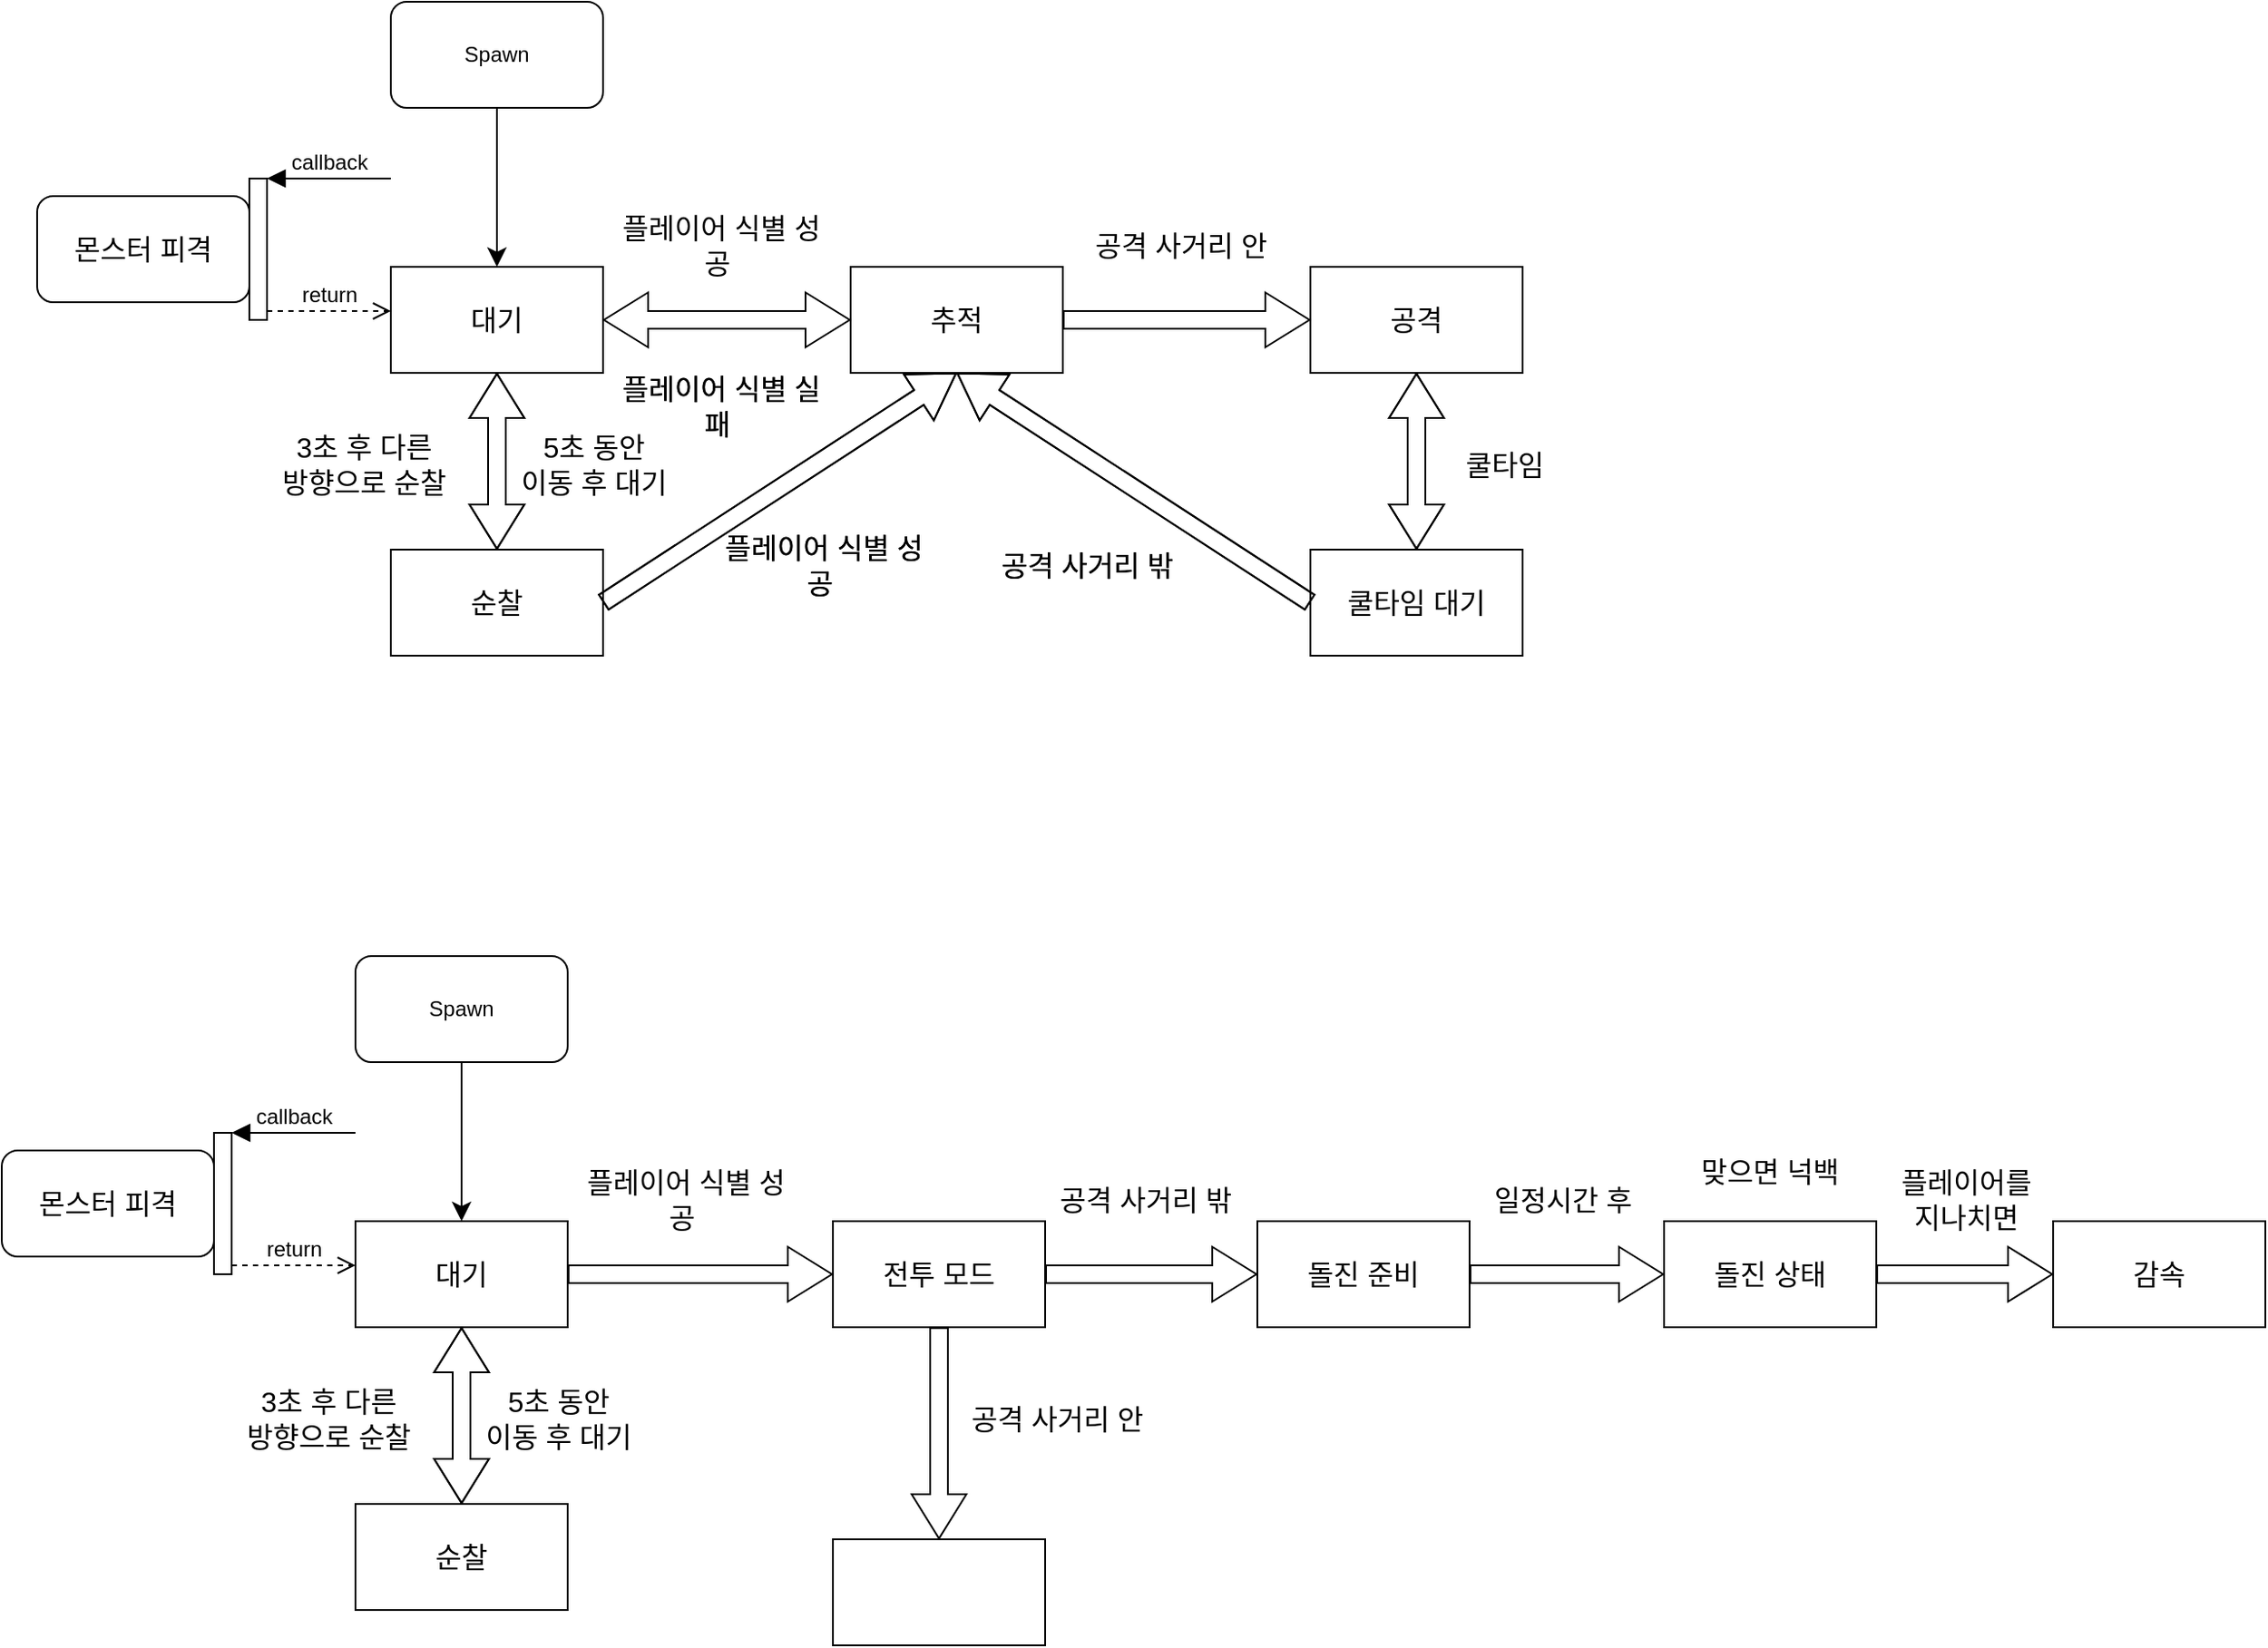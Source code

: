 <mxfile version="21.5.0" type="github">
  <diagram name="페이지-1" id="NF0ddqCpsUM59Y-acMz2">
    <mxGraphModel dx="1434" dy="46" grid="1" gridSize="10" guides="1" tooltips="1" connect="1" arrows="1" fold="1" page="0" pageScale="1" pageWidth="827" pageHeight="1169" background="#ffffff" math="0" shadow="0">
      <root>
        <mxCell id="0" />
        <mxCell id="1" parent="0" />
        <mxCell id="zTI_1WKN3sGvDMDGRpj2-1" value="Spawn" style="rounded=1;whiteSpace=wrap;html=1;" parent="1" vertex="1">
          <mxGeometry x="520.0" y="1060" width="120" height="60" as="geometry" />
        </mxCell>
        <mxCell id="zTI_1WKN3sGvDMDGRpj2-2" value="순찰" style="rounded=0;whiteSpace=wrap;html=1;fontSize=16;" parent="1" vertex="1">
          <mxGeometry x="520" y="1370" width="120" height="60" as="geometry" />
        </mxCell>
        <mxCell id="zTI_1WKN3sGvDMDGRpj2-3" value="순찰" style="rounded=0;whiteSpace=wrap;html=1;fontSize=16;" parent="1" vertex="1">
          <mxGeometry x="520" y="1370" width="120" height="60" as="geometry" />
        </mxCell>
        <mxCell id="zTI_1WKN3sGvDMDGRpj2-4" value="추적" style="rounded=0;whiteSpace=wrap;html=1;fontSize=16;" parent="1" vertex="1">
          <mxGeometry x="780" y="1210" width="120" height="60" as="geometry" />
        </mxCell>
        <mxCell id="zTI_1WKN3sGvDMDGRpj2-5" value="추적" style="rounded=0;whiteSpace=wrap;html=1;fontSize=16;" parent="1" vertex="1">
          <mxGeometry x="780" y="1210" width="120" height="60" as="geometry" />
        </mxCell>
        <mxCell id="zTI_1WKN3sGvDMDGRpj2-6" value="플레이어 식별 성공&amp;nbsp;" style="text;html=1;strokeColor=none;fillColor=none;align=center;verticalAlign=middle;whiteSpace=wrap;rounded=0;fontSize=16;" parent="1" vertex="1">
          <mxGeometry x="650" y="1169" width="114" height="57" as="geometry" />
        </mxCell>
        <mxCell id="zTI_1WKN3sGvDMDGRpj2-7" value="플레이어 식별 실패&amp;nbsp;" style="text;html=1;strokeColor=none;fillColor=none;align=center;verticalAlign=middle;whiteSpace=wrap;rounded=0;fontSize=16;" parent="1" vertex="1">
          <mxGeometry x="650" y="1260" width="114" height="57" as="geometry" />
        </mxCell>
        <mxCell id="zTI_1WKN3sGvDMDGRpj2-8" value="플레이어 식별 실패&amp;nbsp;" style="text;html=1;strokeColor=none;fillColor=none;align=center;verticalAlign=middle;whiteSpace=wrap;rounded=0;fontSize=16;" parent="1" vertex="1">
          <mxGeometry x="650" y="1260" width="114" height="57" as="geometry" />
        </mxCell>
        <mxCell id="zTI_1WKN3sGvDMDGRpj2-9" value="공격 사거리 안" style="text;html=1;strokeColor=none;fillColor=none;align=center;verticalAlign=middle;whiteSpace=wrap;rounded=0;fontSize=16;" parent="1" vertex="1">
          <mxGeometry x="910" y="1169" width="114" height="57" as="geometry" />
        </mxCell>
        <mxCell id="zTI_1WKN3sGvDMDGRpj2-10" value="쿨타임 대기" style="rounded=0;whiteSpace=wrap;html=1;fontSize=16;" parent="1" vertex="1">
          <mxGeometry x="1040" y="1370" width="120" height="60" as="geometry" />
        </mxCell>
        <mxCell id="zTI_1WKN3sGvDMDGRpj2-11" value="쿨타임 대기" style="rounded=0;whiteSpace=wrap;html=1;fontSize=16;" parent="1" vertex="1">
          <mxGeometry x="1040" y="1370" width="120" height="60" as="geometry" />
        </mxCell>
        <mxCell id="zTI_1WKN3sGvDMDGRpj2-12" value="공격" style="rounded=0;whiteSpace=wrap;html=1;fontSize=16;" parent="1" vertex="1">
          <mxGeometry x="1040" y="1210" width="120" height="60" as="geometry" />
        </mxCell>
        <mxCell id="zTI_1WKN3sGvDMDGRpj2-13" value="공격" style="rounded=0;whiteSpace=wrap;html=1;fontSize=16;" parent="1" vertex="1">
          <mxGeometry x="1040" y="1210" width="120" height="60" as="geometry" />
        </mxCell>
        <mxCell id="zTI_1WKN3sGvDMDGRpj2-14" value="대기" style="rounded=0;whiteSpace=wrap;html=1;fontSize=16;" parent="1" vertex="1">
          <mxGeometry x="520" y="1210" width="120" height="60" as="geometry" />
        </mxCell>
        <mxCell id="zTI_1WKN3sGvDMDGRpj2-15" value="대기" style="rounded=0;whiteSpace=wrap;html=1;fontSize=16;" parent="1" vertex="1">
          <mxGeometry x="520" y="1210" width="120" height="60" as="geometry" />
        </mxCell>
        <mxCell id="zTI_1WKN3sGvDMDGRpj2-16" value="" style="shape=flexArrow;endArrow=classic;startArrow=classic;html=1;rounded=0;fontSize=12;startSize=8;endSize=8;curved=1;" parent="1" source="zTI_1WKN3sGvDMDGRpj2-14" target="zTI_1WKN3sGvDMDGRpj2-2" edge="1">
          <mxGeometry width="100" height="100" relative="1" as="geometry">
            <mxPoint x="490" y="1370" as="sourcePoint" />
            <mxPoint x="590" y="1270" as="targetPoint" />
          </mxGeometry>
        </mxCell>
        <mxCell id="zTI_1WKN3sGvDMDGRpj2-17" value="" style="shape=flexArrow;endArrow=classic;startArrow=classic;html=1;rounded=0;fontSize=12;startSize=8;endSize=8;curved=1;" parent="1" source="zTI_1WKN3sGvDMDGRpj2-15" target="zTI_1WKN3sGvDMDGRpj2-3" edge="1">
          <mxGeometry width="100" height="100" relative="1" as="geometry">
            <mxPoint x="490" y="1370" as="sourcePoint" />
            <mxPoint x="590" y="1270" as="targetPoint" />
          </mxGeometry>
        </mxCell>
        <mxCell id="zTI_1WKN3sGvDMDGRpj2-18" value="3초 후 다른 &lt;br&gt;방향으로 순찰" style="text;html=1;strokeColor=none;fillColor=none;align=center;verticalAlign=middle;whiteSpace=wrap;rounded=0;fontSize=16;" parent="1" vertex="1">
          <mxGeometry x="450" y="1307" width="110" height="30" as="geometry" />
        </mxCell>
        <mxCell id="zTI_1WKN3sGvDMDGRpj2-19" value="5초 동안&lt;br&gt;이동 후 대기" style="text;html=1;strokeColor=none;fillColor=none;align=center;verticalAlign=middle;whiteSpace=wrap;rounded=0;fontSize=16;" parent="1" vertex="1">
          <mxGeometry x="585" y="1307" width="100" height="30" as="geometry" />
        </mxCell>
        <mxCell id="zTI_1WKN3sGvDMDGRpj2-20" style="edgeStyle=none;curved=1;rounded=0;orthogonalLoop=1;jettySize=auto;html=1;exitX=0.5;exitY=1;exitDx=0;exitDy=0;fontSize=12;startSize=8;endSize=8;" parent="1" source="zTI_1WKN3sGvDMDGRpj2-18" target="zTI_1WKN3sGvDMDGRpj2-18" edge="1">
          <mxGeometry relative="1" as="geometry" />
        </mxCell>
        <mxCell id="zTI_1WKN3sGvDMDGRpj2-21" style="edgeStyle=none;curved=1;rounded=0;orthogonalLoop=1;jettySize=auto;html=1;exitX=0.5;exitY=1;exitDx=0;exitDy=0;fontSize=12;startSize=8;endSize=8;" parent="1" source="zTI_1WKN3sGvDMDGRpj2-19" target="zTI_1WKN3sGvDMDGRpj2-19" edge="1">
          <mxGeometry relative="1" as="geometry" />
        </mxCell>
        <mxCell id="zTI_1WKN3sGvDMDGRpj2-22" value="" style="shape=flexArrow;endArrow=classic;startArrow=classic;html=1;rounded=0;fontSize=12;startSize=8;endSize=8;curved=1;" parent="1" source="zTI_1WKN3sGvDMDGRpj2-12" target="zTI_1WKN3sGvDMDGRpj2-10" edge="1">
          <mxGeometry width="100" height="100" relative="1" as="geometry">
            <mxPoint x="1000" y="1500" as="sourcePoint" />
            <mxPoint x="1100" y="1400" as="targetPoint" />
          </mxGeometry>
        </mxCell>
        <mxCell id="zTI_1WKN3sGvDMDGRpj2-23" value="" style="shape=flexArrow;endArrow=classic;startArrow=classic;html=1;rounded=0;fontSize=12;startSize=8;endSize=8;curved=1;" parent="1" source="zTI_1WKN3sGvDMDGRpj2-13" target="zTI_1WKN3sGvDMDGRpj2-11" edge="1">
          <mxGeometry width="100" height="100" relative="1" as="geometry">
            <mxPoint x="1000" y="1500" as="sourcePoint" />
            <mxPoint x="1100" y="1400" as="targetPoint" />
          </mxGeometry>
        </mxCell>
        <mxCell id="zTI_1WKN3sGvDMDGRpj2-24" value="쿨타임" style="text;html=1;strokeColor=none;fillColor=none;align=center;verticalAlign=middle;whiteSpace=wrap;rounded=0;fontSize=16;" parent="1" vertex="1">
          <mxGeometry x="1120" y="1307" width="60" height="30" as="geometry" />
        </mxCell>
        <mxCell id="zTI_1WKN3sGvDMDGRpj2-25" value="공격 사거리 밖" style="text;html=1;strokeColor=none;fillColor=none;align=center;verticalAlign=middle;whiteSpace=wrap;rounded=0;fontSize=16;" parent="1" vertex="1">
          <mxGeometry x="857" y="1350" width="114" height="57" as="geometry" />
        </mxCell>
        <mxCell id="zTI_1WKN3sGvDMDGRpj2-26" value="공격 사거리 밖" style="text;html=1;strokeColor=none;fillColor=none;align=center;verticalAlign=middle;whiteSpace=wrap;rounded=0;fontSize=16;" parent="1" vertex="1">
          <mxGeometry x="857" y="1350" width="114" height="57" as="geometry" />
        </mxCell>
        <mxCell id="zTI_1WKN3sGvDMDGRpj2-27" value="플레이어 식별 성공&amp;nbsp;" style="text;html=1;strokeColor=none;fillColor=none;align=center;verticalAlign=middle;whiteSpace=wrap;rounded=0;fontSize=16;" parent="1" vertex="1">
          <mxGeometry x="708" y="1350" width="114" height="57" as="geometry" />
        </mxCell>
        <mxCell id="zTI_1WKN3sGvDMDGRpj2-28" value="플레이어 식별 성공&amp;nbsp;" style="text;html=1;strokeColor=none;fillColor=none;align=center;verticalAlign=middle;whiteSpace=wrap;rounded=0;fontSize=16;" parent="1" vertex="1">
          <mxGeometry x="708" y="1350" width="114" height="57" as="geometry" />
        </mxCell>
        <mxCell id="zTI_1WKN3sGvDMDGRpj2-29" value="" style="shape=flexArrow;endArrow=classic;html=1;rounded=0;fontSize=12;startSize=8;endSize=8;curved=1;exitX=1;exitY=0.5;exitDx=0;exitDy=0;entryX=0.5;entryY=1;entryDx=0;entryDy=0;" parent="1" source="zTI_1WKN3sGvDMDGRpj2-2" target="zTI_1WKN3sGvDMDGRpj2-4" edge="1">
          <mxGeometry width="50" height="50" relative="1" as="geometry">
            <mxPoint x="765" y="1360" as="sourcePoint" />
            <mxPoint x="815" y="1310" as="targetPoint" />
          </mxGeometry>
        </mxCell>
        <mxCell id="zTI_1WKN3sGvDMDGRpj2-30" value="" style="shape=flexArrow;endArrow=classic;html=1;rounded=0;fontSize=12;startSize=8;endSize=8;curved=1;exitX=1;exitY=0.5;exitDx=0;exitDy=0;entryX=0.5;entryY=1;entryDx=0;entryDy=0;" parent="1" source="zTI_1WKN3sGvDMDGRpj2-3" target="zTI_1WKN3sGvDMDGRpj2-5" edge="1">
          <mxGeometry width="50" height="50" relative="1" as="geometry">
            <mxPoint x="765" y="1360" as="sourcePoint" />
            <mxPoint x="815" y="1310" as="targetPoint" />
          </mxGeometry>
        </mxCell>
        <mxCell id="zTI_1WKN3sGvDMDGRpj2-31" style="edgeStyle=none;curved=1;rounded=0;orthogonalLoop=1;jettySize=auto;html=1;fontSize=12;startSize=8;endSize=8;" parent="1" source="zTI_1WKN3sGvDMDGRpj2-1" target="zTI_1WKN3sGvDMDGRpj2-14" edge="1">
          <mxGeometry relative="1" as="geometry">
            <mxPoint x="580.0" y="1110" as="sourcePoint" />
          </mxGeometry>
        </mxCell>
        <mxCell id="zTI_1WKN3sGvDMDGRpj2-32" value="" style="shape=flexArrow;endArrow=classic;html=1;rounded=0;fontSize=12;startSize=8;endSize=8;curved=1;exitX=0;exitY=0.5;exitDx=0;exitDy=0;entryX=0.5;entryY=1;entryDx=0;entryDy=0;" parent="1" source="zTI_1WKN3sGvDMDGRpj2-10" target="zTI_1WKN3sGvDMDGRpj2-4" edge="1">
          <mxGeometry width="50" height="50" relative="1" as="geometry">
            <mxPoint x="650" y="1410" as="sourcePoint" />
            <mxPoint x="850" y="1280" as="targetPoint" />
          </mxGeometry>
        </mxCell>
        <mxCell id="zTI_1WKN3sGvDMDGRpj2-33" value="" style="shape=flexArrow;endArrow=classic;html=1;rounded=0;fontSize=12;startSize=8;endSize=8;curved=1;entryX=0.5;entryY=1;entryDx=0;entryDy=0;" parent="1" target="zTI_1WKN3sGvDMDGRpj2-5" edge="1">
          <mxGeometry width="50" height="50" relative="1" as="geometry">
            <mxPoint x="1040" y="1400" as="sourcePoint" />
            <mxPoint x="850" y="1280" as="targetPoint" />
          </mxGeometry>
        </mxCell>
        <mxCell id="zTI_1WKN3sGvDMDGRpj2-34" value="" style="shape=flexArrow;endArrow=classic;html=1;rounded=0;fontSize=12;startSize=8;endSize=8;curved=1;" parent="1" source="zTI_1WKN3sGvDMDGRpj2-5" target="zTI_1WKN3sGvDMDGRpj2-13" edge="1">
          <mxGeometry width="50" height="50" relative="1" as="geometry">
            <mxPoint x="925" y="1270" as="sourcePoint" />
            <mxPoint x="975" y="1220" as="targetPoint" />
          </mxGeometry>
        </mxCell>
        <mxCell id="zTI_1WKN3sGvDMDGRpj2-35" value="" style="shape=flexArrow;endArrow=classic;startArrow=classic;html=1;rounded=0;fontSize=12;startSize=8;endSize=8;curved=1;" parent="1" source="zTI_1WKN3sGvDMDGRpj2-15" target="zTI_1WKN3sGvDMDGRpj2-5" edge="1">
          <mxGeometry width="100" height="100" relative="1" as="geometry">
            <mxPoint x="640" y="1239.66" as="sourcePoint" />
            <mxPoint x="780" y="1239.66" as="targetPoint" />
          </mxGeometry>
        </mxCell>
        <mxCell id="zTI_1WKN3sGvDMDGRpj2-36" value="" style="group" parent="1" connectable="0" vertex="1">
          <mxGeometry x="320" y="1160" width="200" height="80" as="geometry" />
        </mxCell>
        <mxCell id="zTI_1WKN3sGvDMDGRpj2-37" value="몬스터 피격" style="rounded=1;whiteSpace=wrap;html=1;fontSize=16;" parent="zTI_1WKN3sGvDMDGRpj2-36" vertex="1">
          <mxGeometry y="10" width="120" height="60" as="geometry" />
        </mxCell>
        <mxCell id="zTI_1WKN3sGvDMDGRpj2-38" value="" style="html=1;points=[];perimeter=orthogonalPerimeter;outlineConnect=0;targetShapes=umlLifeline;portConstraint=eastwest;newEdgeStyle={&quot;edgeStyle&quot;:&quot;elbowEdgeStyle&quot;,&quot;elbow&quot;:&quot;vertical&quot;,&quot;curved&quot;:0,&quot;rounded&quot;:0};fontSize=16;" parent="zTI_1WKN3sGvDMDGRpj2-36" vertex="1">
          <mxGeometry x="120" width="10" height="80" as="geometry" />
        </mxCell>
        <mxCell id="zTI_1WKN3sGvDMDGRpj2-39" value="callback" style="html=1;verticalAlign=bottom;endArrow=block;edgeStyle=elbowEdgeStyle;elbow=vertical;curved=0;rounded=0;fontSize=12;startSize=8;endSize=8;" parent="zTI_1WKN3sGvDMDGRpj2-36" target="zTI_1WKN3sGvDMDGRpj2-38" edge="1">
          <mxGeometry relative="1" as="geometry">
            <mxPoint x="200" as="sourcePoint" />
          </mxGeometry>
        </mxCell>
        <mxCell id="zTI_1WKN3sGvDMDGRpj2-40" value="return" style="html=1;verticalAlign=bottom;endArrow=open;dashed=1;endSize=8;edgeStyle=elbowEdgeStyle;elbow=vertical;curved=0;rounded=0;fontSize=12;" parent="zTI_1WKN3sGvDMDGRpj2-36" source="zTI_1WKN3sGvDMDGRpj2-38" edge="1">
          <mxGeometry relative="1" as="geometry">
            <mxPoint x="200" y="75" as="targetPoint" />
          </mxGeometry>
        </mxCell>
        <mxCell id="O17rMxEZmDPRLvWxdyF2-1" value="Spawn" style="rounded=1;whiteSpace=wrap;html=1;" vertex="1" parent="1">
          <mxGeometry x="500.0" y="1600" width="120" height="60" as="geometry" />
        </mxCell>
        <mxCell id="O17rMxEZmDPRLvWxdyF2-2" value="순찰" style="rounded=0;whiteSpace=wrap;html=1;fontSize=16;" vertex="1" parent="1">
          <mxGeometry x="500" y="1910" width="120" height="60" as="geometry" />
        </mxCell>
        <mxCell id="O17rMxEZmDPRLvWxdyF2-3" value="순찰" style="rounded=0;whiteSpace=wrap;html=1;fontSize=16;" vertex="1" parent="1">
          <mxGeometry x="500" y="1910" width="120" height="60" as="geometry" />
        </mxCell>
        <mxCell id="O17rMxEZmDPRLvWxdyF2-4" value="추적" style="rounded=0;whiteSpace=wrap;html=1;fontSize=16;" vertex="1" parent="1">
          <mxGeometry x="1010" y="1750" width="120" height="60" as="geometry" />
        </mxCell>
        <mxCell id="O17rMxEZmDPRLvWxdyF2-5" value="돌진 준비" style="rounded=0;whiteSpace=wrap;html=1;fontSize=16;" vertex="1" parent="1">
          <mxGeometry x="1010" y="1750" width="120" height="60" as="geometry" />
        </mxCell>
        <mxCell id="O17rMxEZmDPRLvWxdyF2-6" value="플레이어 식별 성공&amp;nbsp;" style="text;html=1;strokeColor=none;fillColor=none;align=center;verticalAlign=middle;whiteSpace=wrap;rounded=0;fontSize=16;" vertex="1" parent="1">
          <mxGeometry x="630" y="1709" width="114" height="57" as="geometry" />
        </mxCell>
        <mxCell id="O17rMxEZmDPRLvWxdyF2-14" value="대기" style="rounded=0;whiteSpace=wrap;html=1;fontSize=16;" vertex="1" parent="1">
          <mxGeometry x="500" y="1750" width="120" height="60" as="geometry" />
        </mxCell>
        <mxCell id="O17rMxEZmDPRLvWxdyF2-15" value="대기" style="rounded=0;whiteSpace=wrap;html=1;fontSize=16;" vertex="1" parent="1">
          <mxGeometry x="500" y="1750" width="120" height="60" as="geometry" />
        </mxCell>
        <mxCell id="O17rMxEZmDPRLvWxdyF2-16" value="" style="shape=flexArrow;endArrow=classic;startArrow=classic;html=1;rounded=0;fontSize=12;startSize=8;endSize=8;curved=1;" edge="1" parent="1" source="O17rMxEZmDPRLvWxdyF2-14" target="O17rMxEZmDPRLvWxdyF2-2">
          <mxGeometry width="100" height="100" relative="1" as="geometry">
            <mxPoint x="470" y="1910" as="sourcePoint" />
            <mxPoint x="570" y="1810" as="targetPoint" />
          </mxGeometry>
        </mxCell>
        <mxCell id="O17rMxEZmDPRLvWxdyF2-17" value="" style="shape=flexArrow;endArrow=classic;startArrow=classic;html=1;rounded=0;fontSize=12;startSize=8;endSize=8;curved=1;" edge="1" parent="1" source="O17rMxEZmDPRLvWxdyF2-15" target="O17rMxEZmDPRLvWxdyF2-3">
          <mxGeometry width="100" height="100" relative="1" as="geometry">
            <mxPoint x="470" y="1910" as="sourcePoint" />
            <mxPoint x="570" y="1810" as="targetPoint" />
          </mxGeometry>
        </mxCell>
        <mxCell id="O17rMxEZmDPRLvWxdyF2-18" value="3초 후 다른 &lt;br&gt;방향으로 순찰" style="text;html=1;strokeColor=none;fillColor=none;align=center;verticalAlign=middle;whiteSpace=wrap;rounded=0;fontSize=16;" vertex="1" parent="1">
          <mxGeometry x="430" y="1847" width="110" height="30" as="geometry" />
        </mxCell>
        <mxCell id="O17rMxEZmDPRLvWxdyF2-19" value="5초 동안&lt;br&gt;이동 후 대기" style="text;html=1;strokeColor=none;fillColor=none;align=center;verticalAlign=middle;whiteSpace=wrap;rounded=0;fontSize=16;" vertex="1" parent="1">
          <mxGeometry x="565" y="1847" width="100" height="30" as="geometry" />
        </mxCell>
        <mxCell id="O17rMxEZmDPRLvWxdyF2-20" style="edgeStyle=none;curved=1;rounded=0;orthogonalLoop=1;jettySize=auto;html=1;exitX=0.5;exitY=1;exitDx=0;exitDy=0;fontSize=12;startSize=8;endSize=8;" edge="1" parent="1" source="O17rMxEZmDPRLvWxdyF2-18" target="O17rMxEZmDPRLvWxdyF2-18">
          <mxGeometry relative="1" as="geometry" />
        </mxCell>
        <mxCell id="O17rMxEZmDPRLvWxdyF2-21" style="edgeStyle=none;curved=1;rounded=0;orthogonalLoop=1;jettySize=auto;html=1;exitX=0.5;exitY=1;exitDx=0;exitDy=0;fontSize=12;startSize=8;endSize=8;" edge="1" parent="1" source="O17rMxEZmDPRLvWxdyF2-19" target="O17rMxEZmDPRLvWxdyF2-19">
          <mxGeometry relative="1" as="geometry" />
        </mxCell>
        <mxCell id="O17rMxEZmDPRLvWxdyF2-31" style="edgeStyle=none;curved=1;rounded=0;orthogonalLoop=1;jettySize=auto;html=1;fontSize=12;startSize=8;endSize=8;" edge="1" parent="1" source="O17rMxEZmDPRLvWxdyF2-1" target="O17rMxEZmDPRLvWxdyF2-14">
          <mxGeometry relative="1" as="geometry">
            <mxPoint x="560.0" y="1650" as="sourcePoint" />
          </mxGeometry>
        </mxCell>
        <mxCell id="O17rMxEZmDPRLvWxdyF2-36" value="" style="group" connectable="0" vertex="1" parent="1">
          <mxGeometry x="300" y="1700" width="200" height="80" as="geometry" />
        </mxCell>
        <mxCell id="O17rMxEZmDPRLvWxdyF2-37" value="몬스터 피격" style="rounded=1;whiteSpace=wrap;html=1;fontSize=16;" vertex="1" parent="O17rMxEZmDPRLvWxdyF2-36">
          <mxGeometry y="10" width="120" height="60" as="geometry" />
        </mxCell>
        <mxCell id="O17rMxEZmDPRLvWxdyF2-38" value="" style="html=1;points=[];perimeter=orthogonalPerimeter;outlineConnect=0;targetShapes=umlLifeline;portConstraint=eastwest;newEdgeStyle={&quot;edgeStyle&quot;:&quot;elbowEdgeStyle&quot;,&quot;elbow&quot;:&quot;vertical&quot;,&quot;curved&quot;:0,&quot;rounded&quot;:0};fontSize=16;" vertex="1" parent="O17rMxEZmDPRLvWxdyF2-36">
          <mxGeometry x="120" width="10" height="80" as="geometry" />
        </mxCell>
        <mxCell id="O17rMxEZmDPRLvWxdyF2-39" value="callback" style="html=1;verticalAlign=bottom;endArrow=block;edgeStyle=elbowEdgeStyle;elbow=vertical;curved=0;rounded=0;fontSize=12;startSize=8;endSize=8;" edge="1" parent="O17rMxEZmDPRLvWxdyF2-36" target="O17rMxEZmDPRLvWxdyF2-38">
          <mxGeometry relative="1" as="geometry">
            <mxPoint x="200" as="sourcePoint" />
          </mxGeometry>
        </mxCell>
        <mxCell id="O17rMxEZmDPRLvWxdyF2-40" value="return" style="html=1;verticalAlign=bottom;endArrow=open;dashed=1;endSize=8;edgeStyle=elbowEdgeStyle;elbow=vertical;curved=0;rounded=0;fontSize=12;" edge="1" parent="O17rMxEZmDPRLvWxdyF2-36" source="O17rMxEZmDPRLvWxdyF2-38">
          <mxGeometry relative="1" as="geometry">
            <mxPoint x="200" y="75" as="targetPoint" />
          </mxGeometry>
        </mxCell>
        <mxCell id="O17rMxEZmDPRLvWxdyF2-41" value="돌진 상태" style="rounded=0;whiteSpace=wrap;html=1;fontSize=16;" vertex="1" parent="1">
          <mxGeometry x="1240" y="1750" width="120" height="60" as="geometry" />
        </mxCell>
        <mxCell id="O17rMxEZmDPRLvWxdyF2-42" value="" style="shape=flexArrow;endArrow=classic;html=1;rounded=0;fontSize=12;startSize=8;endSize=8;curved=1;" edge="1" parent="1" source="O17rMxEZmDPRLvWxdyF2-5" target="O17rMxEZmDPRLvWxdyF2-41">
          <mxGeometry width="50" height="50" relative="1" as="geometry">
            <mxPoint x="1120" y="1720" as="sourcePoint" />
            <mxPoint x="1170" y="1670" as="targetPoint" />
          </mxGeometry>
        </mxCell>
        <mxCell id="O17rMxEZmDPRLvWxdyF2-43" value="일정시간 후" style="text;html=1;strokeColor=none;fillColor=none;align=center;verticalAlign=middle;whiteSpace=wrap;rounded=0;fontSize=16;" vertex="1" parent="1">
          <mxGeometry x="1126" y="1709" width="114" height="57" as="geometry" />
        </mxCell>
        <mxCell id="O17rMxEZmDPRLvWxdyF2-46" value="맞으면 넉백" style="text;html=1;strokeColor=none;fillColor=none;align=center;verticalAlign=middle;whiteSpace=wrap;rounded=0;fontSize=16;" vertex="1" parent="1">
          <mxGeometry x="1243" y="1693" width="114" height="57" as="geometry" />
        </mxCell>
        <mxCell id="O17rMxEZmDPRLvWxdyF2-47" value="" style="shape=flexArrow;endArrow=classic;html=1;rounded=0;fontSize=12;startSize=8;endSize=8;curved=1;" edge="1" parent="1" source="O17rMxEZmDPRLvWxdyF2-41" target="O17rMxEZmDPRLvWxdyF2-48">
          <mxGeometry width="50" height="50" relative="1" as="geometry">
            <mxPoint x="1520" y="1820" as="sourcePoint" />
            <mxPoint x="1470" y="1780" as="targetPoint" />
          </mxGeometry>
        </mxCell>
        <mxCell id="O17rMxEZmDPRLvWxdyF2-48" value="감속" style="rounded=0;whiteSpace=wrap;html=1;fontSize=16;" vertex="1" parent="1">
          <mxGeometry x="1460" y="1750" width="120" height="60" as="geometry" />
        </mxCell>
        <mxCell id="O17rMxEZmDPRLvWxdyF2-49" value="플레이어를&lt;br&gt;지나치면" style="text;html=1;strokeColor=none;fillColor=none;align=center;verticalAlign=middle;whiteSpace=wrap;rounded=0;fontSize=16;" vertex="1" parent="1">
          <mxGeometry x="1354" y="1709" width="114" height="57" as="geometry" />
        </mxCell>
        <mxCell id="O17rMxEZmDPRLvWxdyF2-51" value="" style="shape=flexArrow;endArrow=classic;html=1;rounded=0;fontSize=12;startSize=8;endSize=8;curved=1;exitX=1;exitY=0.5;exitDx=0;exitDy=0;" edge="1" parent="1" source="O17rMxEZmDPRLvWxdyF2-15" target="O17rMxEZmDPRLvWxdyF2-52">
          <mxGeometry width="50" height="50" relative="1" as="geometry">
            <mxPoint x="940" y="1880" as="sourcePoint" />
            <mxPoint x="770" y="1780" as="targetPoint" />
          </mxGeometry>
        </mxCell>
        <mxCell id="O17rMxEZmDPRLvWxdyF2-52" value="전투 모드" style="rounded=0;whiteSpace=wrap;html=1;fontSize=16;" vertex="1" parent="1">
          <mxGeometry x="770" y="1750" width="120" height="60" as="geometry" />
        </mxCell>
        <mxCell id="O17rMxEZmDPRLvWxdyF2-54" value="" style="shape=flexArrow;endArrow=classic;html=1;rounded=0;fontSize=12;startSize=8;endSize=8;curved=1;" edge="1" parent="1" source="O17rMxEZmDPRLvWxdyF2-52" target="O17rMxEZmDPRLvWxdyF2-5">
          <mxGeometry width="50" height="50" relative="1" as="geometry">
            <mxPoint x="910" y="1800" as="sourcePoint" />
            <mxPoint x="960" y="1750" as="targetPoint" />
          </mxGeometry>
        </mxCell>
        <mxCell id="O17rMxEZmDPRLvWxdyF2-57" value="공격 사거리 밖" style="text;html=1;strokeColor=none;fillColor=none;align=center;verticalAlign=middle;whiteSpace=wrap;rounded=0;fontSize=16;" vertex="1" parent="1">
          <mxGeometry x="890" y="1709" width="114" height="57" as="geometry" />
        </mxCell>
        <mxCell id="O17rMxEZmDPRLvWxdyF2-58" value="" style="shape=flexArrow;endArrow=classic;html=1;rounded=0;fontSize=12;startSize=8;endSize=8;curved=1;" edge="1" parent="1" source="O17rMxEZmDPRLvWxdyF2-52">
          <mxGeometry width="50" height="50" relative="1" as="geometry">
            <mxPoint x="820" y="1980" as="sourcePoint" />
            <mxPoint x="830" y="1930" as="targetPoint" />
          </mxGeometry>
        </mxCell>
        <mxCell id="O17rMxEZmDPRLvWxdyF2-59" value="공격 사거리 안" style="text;html=1;strokeColor=none;fillColor=none;align=center;verticalAlign=middle;whiteSpace=wrap;rounded=0;fontSize=16;" vertex="1" parent="1">
          <mxGeometry x="840" y="1833.5" width="114" height="57" as="geometry" />
        </mxCell>
        <mxCell id="O17rMxEZmDPRLvWxdyF2-60" value="" style="rounded=0;whiteSpace=wrap;html=1;fontSize=16;" vertex="1" parent="1">
          <mxGeometry x="770" y="1930" width="120" height="60" as="geometry" />
        </mxCell>
      </root>
    </mxGraphModel>
  </diagram>
</mxfile>
